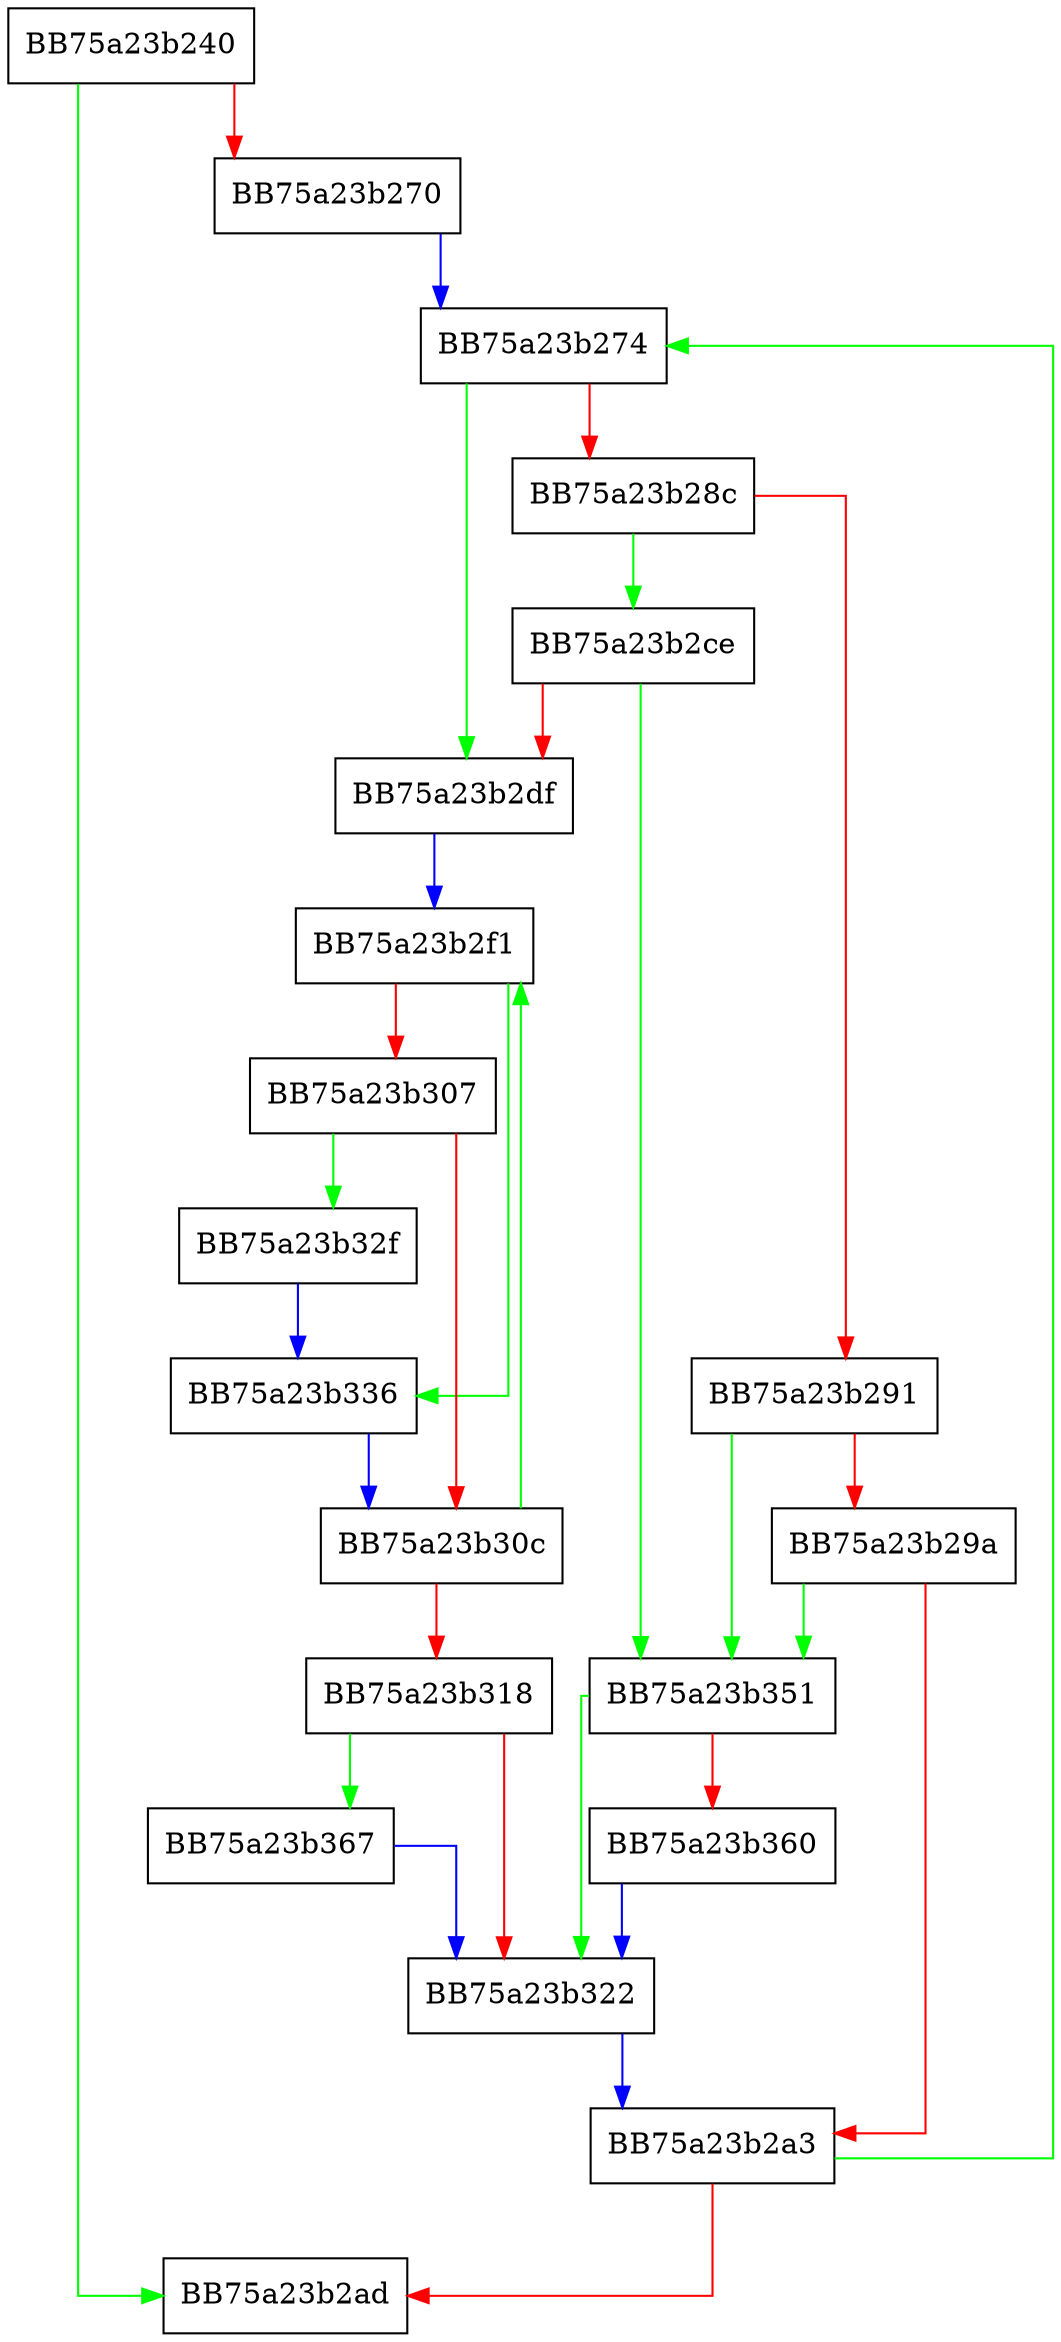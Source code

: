digraph get_vmcache_hints {
  node [shape="box"];
  graph [splines=ortho];
  BB75a23b240 -> BB75a23b2ad [color="green"];
  BB75a23b240 -> BB75a23b270 [color="red"];
  BB75a23b270 -> BB75a23b274 [color="blue"];
  BB75a23b274 -> BB75a23b2df [color="green"];
  BB75a23b274 -> BB75a23b28c [color="red"];
  BB75a23b28c -> BB75a23b2ce [color="green"];
  BB75a23b28c -> BB75a23b291 [color="red"];
  BB75a23b291 -> BB75a23b351 [color="green"];
  BB75a23b291 -> BB75a23b29a [color="red"];
  BB75a23b29a -> BB75a23b351 [color="green"];
  BB75a23b29a -> BB75a23b2a3 [color="red"];
  BB75a23b2a3 -> BB75a23b274 [color="green"];
  BB75a23b2a3 -> BB75a23b2ad [color="red"];
  BB75a23b2ce -> BB75a23b351 [color="green"];
  BB75a23b2ce -> BB75a23b2df [color="red"];
  BB75a23b2df -> BB75a23b2f1 [color="blue"];
  BB75a23b2f1 -> BB75a23b336 [color="green"];
  BB75a23b2f1 -> BB75a23b307 [color="red"];
  BB75a23b307 -> BB75a23b32f [color="green"];
  BB75a23b307 -> BB75a23b30c [color="red"];
  BB75a23b30c -> BB75a23b2f1 [color="green"];
  BB75a23b30c -> BB75a23b318 [color="red"];
  BB75a23b318 -> BB75a23b367 [color="green"];
  BB75a23b318 -> BB75a23b322 [color="red"];
  BB75a23b322 -> BB75a23b2a3 [color="blue"];
  BB75a23b32f -> BB75a23b336 [color="blue"];
  BB75a23b336 -> BB75a23b30c [color="blue"];
  BB75a23b351 -> BB75a23b322 [color="green"];
  BB75a23b351 -> BB75a23b360 [color="red"];
  BB75a23b360 -> BB75a23b322 [color="blue"];
  BB75a23b367 -> BB75a23b322 [color="blue"];
}